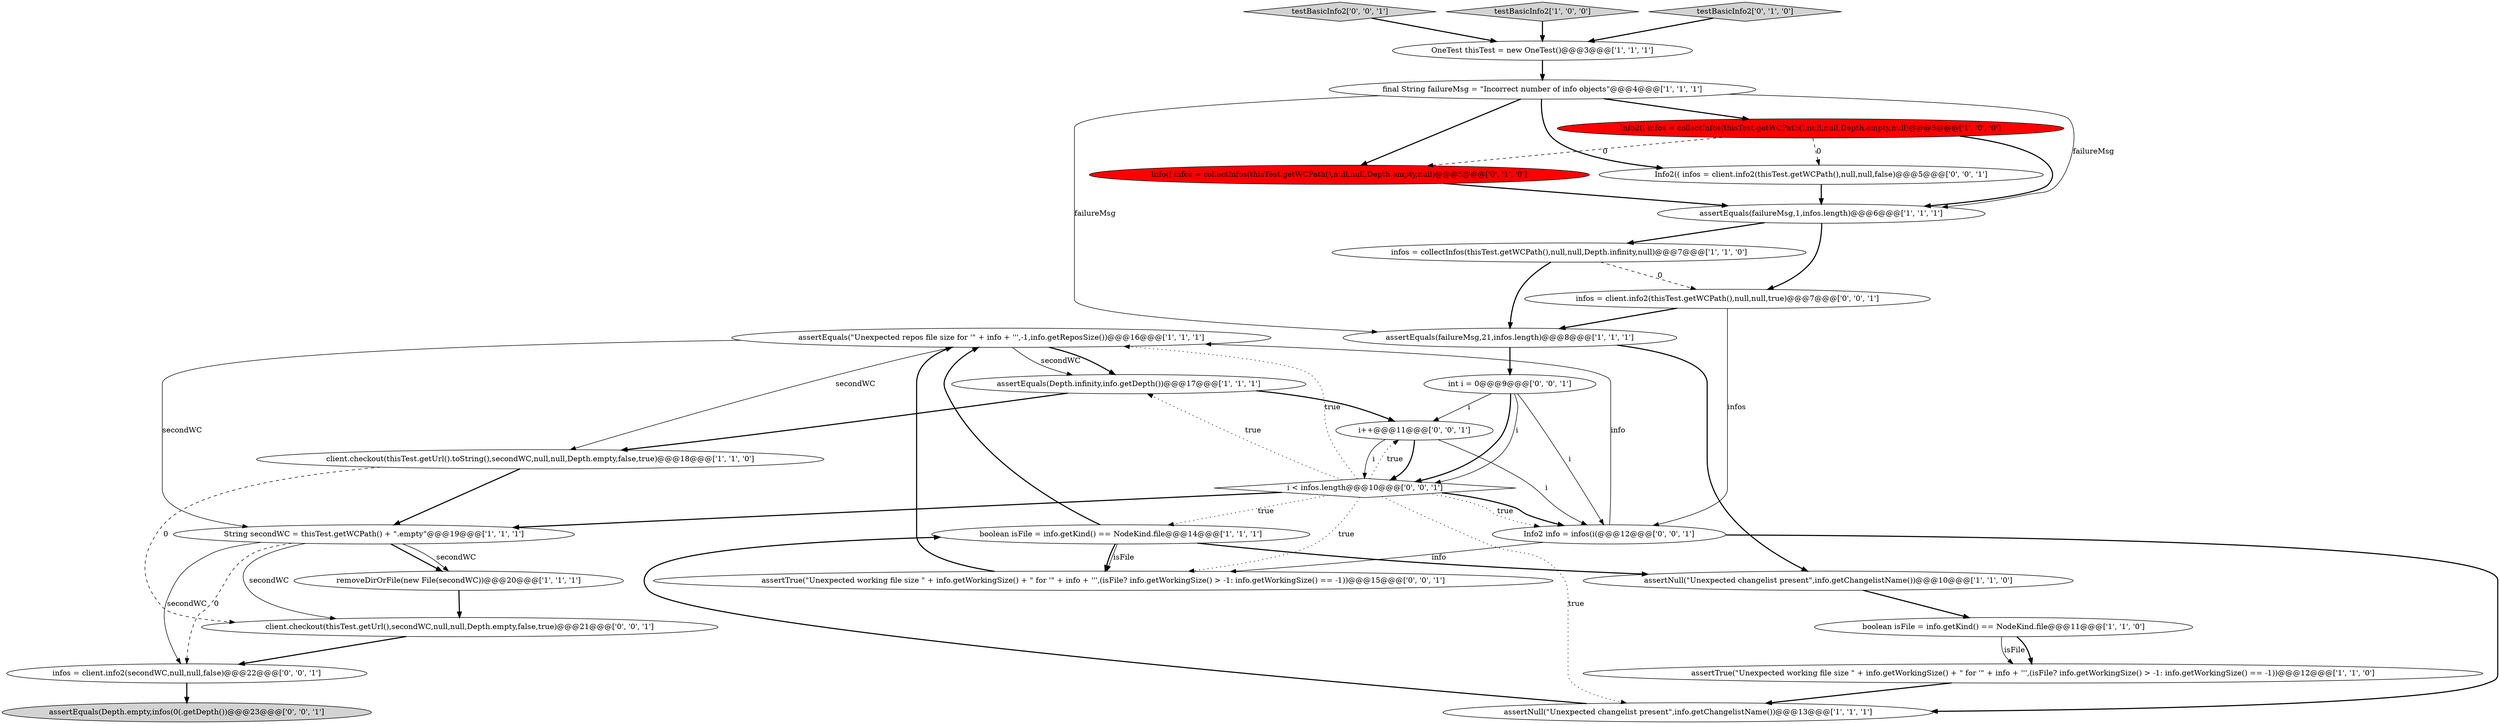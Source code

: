 digraph {
10 [style = filled, label = "assertEquals(\"Unexpected repos file size for '\" + info + ''',-1,info.getReposSize())@@@16@@@['1', '1', '1']", fillcolor = white, shape = ellipse image = "AAA0AAABBB1BBB"];
21 [style = filled, label = "assertEquals(Depth.empty,infos(0(.getDepth())@@@23@@@['0', '0', '1']", fillcolor = lightgray, shape = ellipse image = "AAA0AAABBB3BBB"];
29 [style = filled, label = "infos = client.info2(secondWC,null,null,false)@@@22@@@['0', '0', '1']", fillcolor = white, shape = ellipse image = "AAA0AAABBB3BBB"];
15 [style = filled, label = "client.checkout(thisTest.getUrl().toString(),secondWC,null,null,Depth.empty,false,true)@@@18@@@['1', '1', '0']", fillcolor = white, shape = ellipse image = "AAA0AAABBB1BBB"];
17 [style = filled, label = "Info(( infos = collectInfos(thisTest.getWCPath(),null,null,Depth.empty,null)@@@5@@@['0', '1', '0']", fillcolor = red, shape = ellipse image = "AAA1AAABBB2BBB"];
20 [style = filled, label = "i++@@@11@@@['0', '0', '1']", fillcolor = white, shape = ellipse image = "AAA0AAABBB3BBB"];
26 [style = filled, label = "int i = 0@@@9@@@['0', '0', '1']", fillcolor = white, shape = ellipse image = "AAA0AAABBB3BBB"];
27 [style = filled, label = "i < infos.length@@@10@@@['0', '0', '1']", fillcolor = white, shape = diamond image = "AAA0AAABBB3BBB"];
6 [style = filled, label = "final String failureMsg = \"Incorrect number of info objects\"@@@4@@@['1', '1', '1']", fillcolor = white, shape = ellipse image = "AAA0AAABBB1BBB"];
25 [style = filled, label = "testBasicInfo2['0', '0', '1']", fillcolor = lightgray, shape = diamond image = "AAA0AAABBB3BBB"];
8 [style = filled, label = "testBasicInfo2['1', '0', '0']", fillcolor = lightgray, shape = diamond image = "AAA0AAABBB1BBB"];
24 [style = filled, label = "Info2 info = infos(i(@@@12@@@['0', '0', '1']", fillcolor = white, shape = ellipse image = "AAA0AAABBB3BBB"];
22 [style = filled, label = "infos = client.info2(thisTest.getWCPath(),null,null,true)@@@7@@@['0', '0', '1']", fillcolor = white, shape = ellipse image = "AAA0AAABBB3BBB"];
19 [style = filled, label = "Info2(( infos = client.info2(thisTest.getWCPath(),null,null,false)@@@5@@@['0', '0', '1']", fillcolor = white, shape = ellipse image = "AAA0AAABBB3BBB"];
13 [style = filled, label = "OneTest thisTest = new OneTest()@@@3@@@['1', '1', '1']", fillcolor = white, shape = ellipse image = "AAA0AAABBB1BBB"];
4 [style = filled, label = "assertNull(\"Unexpected changelist present\",info.getChangelistName())@@@10@@@['1', '1', '0']", fillcolor = white, shape = ellipse image = "AAA0AAABBB1BBB"];
28 [style = filled, label = "assertTrue(\"Unexpected working file size \" + info.getWorkingSize() + \" for '\" + info + ''',(isFile? info.getWorkingSize() > -1: info.getWorkingSize() == -1))@@@15@@@['0', '0', '1']", fillcolor = white, shape = ellipse image = "AAA0AAABBB3BBB"];
16 [style = filled, label = "String secondWC = thisTest.getWCPath() + \".empty\"@@@19@@@['1', '1', '1']", fillcolor = white, shape = ellipse image = "AAA0AAABBB1BBB"];
7 [style = filled, label = "boolean isFile = info.getKind() == NodeKind.file@@@11@@@['1', '1', '0']", fillcolor = white, shape = ellipse image = "AAA0AAABBB1BBB"];
23 [style = filled, label = "client.checkout(thisTest.getUrl(),secondWC,null,null,Depth.empty,false,true)@@@21@@@['0', '0', '1']", fillcolor = white, shape = ellipse image = "AAA0AAABBB3BBB"];
2 [style = filled, label = "assertTrue(\"Unexpected working file size \" + info.getWorkingSize() + \" for '\" + info + ''',(isFile? info.getWorkingSize() > -1: info.getWorkingSize() == -1))@@@12@@@['1', '1', '0']", fillcolor = white, shape = ellipse image = "AAA0AAABBB1BBB"];
3 [style = filled, label = "infos = collectInfos(thisTest.getWCPath(),null,null,Depth.infinity,null)@@@7@@@['1', '1', '0']", fillcolor = white, shape = ellipse image = "AAA0AAABBB1BBB"];
9 [style = filled, label = "assertEquals(failureMsg,1,infos.length)@@@6@@@['1', '1', '1']", fillcolor = white, shape = ellipse image = "AAA0AAABBB1BBB"];
0 [style = filled, label = "assertEquals(failureMsg,21,infos.length)@@@8@@@['1', '1', '1']", fillcolor = white, shape = ellipse image = "AAA0AAABBB1BBB"];
12 [style = filled, label = "assertEquals(Depth.infinity,info.getDepth())@@@17@@@['1', '1', '1']", fillcolor = white, shape = ellipse image = "AAA0AAABBB1BBB"];
5 [style = filled, label = "assertNull(\"Unexpected changelist present\",info.getChangelistName())@@@13@@@['1', '1', '1']", fillcolor = white, shape = ellipse image = "AAA0AAABBB1BBB"];
11 [style = filled, label = "Info2(( infos = collectInfos(thisTest.getWCPath(),null,null,Depth.empty,null)@@@5@@@['1', '0', '0']", fillcolor = red, shape = ellipse image = "AAA1AAABBB1BBB"];
1 [style = filled, label = "boolean isFile = info.getKind() == NodeKind.file@@@14@@@['1', '1', '1']", fillcolor = white, shape = ellipse image = "AAA0AAABBB1BBB"];
14 [style = filled, label = "removeDirOrFile(new File(secondWC))@@@20@@@['1', '1', '1']", fillcolor = white, shape = ellipse image = "AAA0AAABBB1BBB"];
18 [style = filled, label = "testBasicInfo2['0', '1', '0']", fillcolor = lightgray, shape = diamond image = "AAA0AAABBB2BBB"];
9->22 [style = bold, label=""];
6->17 [style = bold, label=""];
10->12 [style = solid, label="secondWC"];
24->10 [style = solid, label="info"];
1->4 [style = bold, label=""];
26->24 [style = solid, label="i"];
27->5 [style = dotted, label="true"];
27->1 [style = dotted, label="true"];
15->23 [style = dashed, label="0"];
0->26 [style = bold, label=""];
28->10 [style = bold, label=""];
6->9 [style = solid, label="failureMsg"];
7->2 [style = solid, label="isFile"];
25->13 [style = bold, label=""];
17->9 [style = bold, label=""];
26->20 [style = solid, label="i"];
12->15 [style = bold, label=""];
27->10 [style = dotted, label="true"];
12->20 [style = bold, label=""];
3->22 [style = dashed, label="0"];
6->19 [style = bold, label=""];
27->24 [style = dotted, label="true"];
11->17 [style = dashed, label="0"];
27->16 [style = bold, label=""];
27->12 [style = dotted, label="true"];
11->9 [style = bold, label=""];
15->16 [style = bold, label=""];
29->21 [style = bold, label=""];
4->7 [style = bold, label=""];
3->0 [style = bold, label=""];
24->5 [style = bold, label=""];
16->23 [style = solid, label="secondWC"];
20->27 [style = bold, label=""];
6->0 [style = solid, label="failureMsg"];
23->29 [style = bold, label=""];
20->27 [style = solid, label="i"];
1->28 [style = solid, label="isFile"];
10->15 [style = solid, label="secondWC"];
5->1 [style = bold, label=""];
26->27 [style = bold, label=""];
1->28 [style = bold, label=""];
27->28 [style = dotted, label="true"];
22->0 [style = bold, label=""];
14->23 [style = bold, label=""];
19->9 [style = bold, label=""];
0->4 [style = bold, label=""];
10->12 [style = bold, label=""];
7->2 [style = bold, label=""];
26->27 [style = solid, label="i"];
22->24 [style = solid, label="infos"];
6->11 [style = bold, label=""];
27->20 [style = dotted, label="true"];
11->19 [style = dashed, label="0"];
18->13 [style = bold, label=""];
16->29 [style = solid, label="secondWC"];
16->29 [style = dashed, label="0"];
9->3 [style = bold, label=""];
16->14 [style = bold, label=""];
27->24 [style = bold, label=""];
16->14 [style = solid, label="secondWC"];
13->6 [style = bold, label=""];
10->16 [style = solid, label="secondWC"];
20->24 [style = solid, label="i"];
1->10 [style = bold, label=""];
8->13 [style = bold, label=""];
2->5 [style = bold, label=""];
24->28 [style = solid, label="info"];
}
